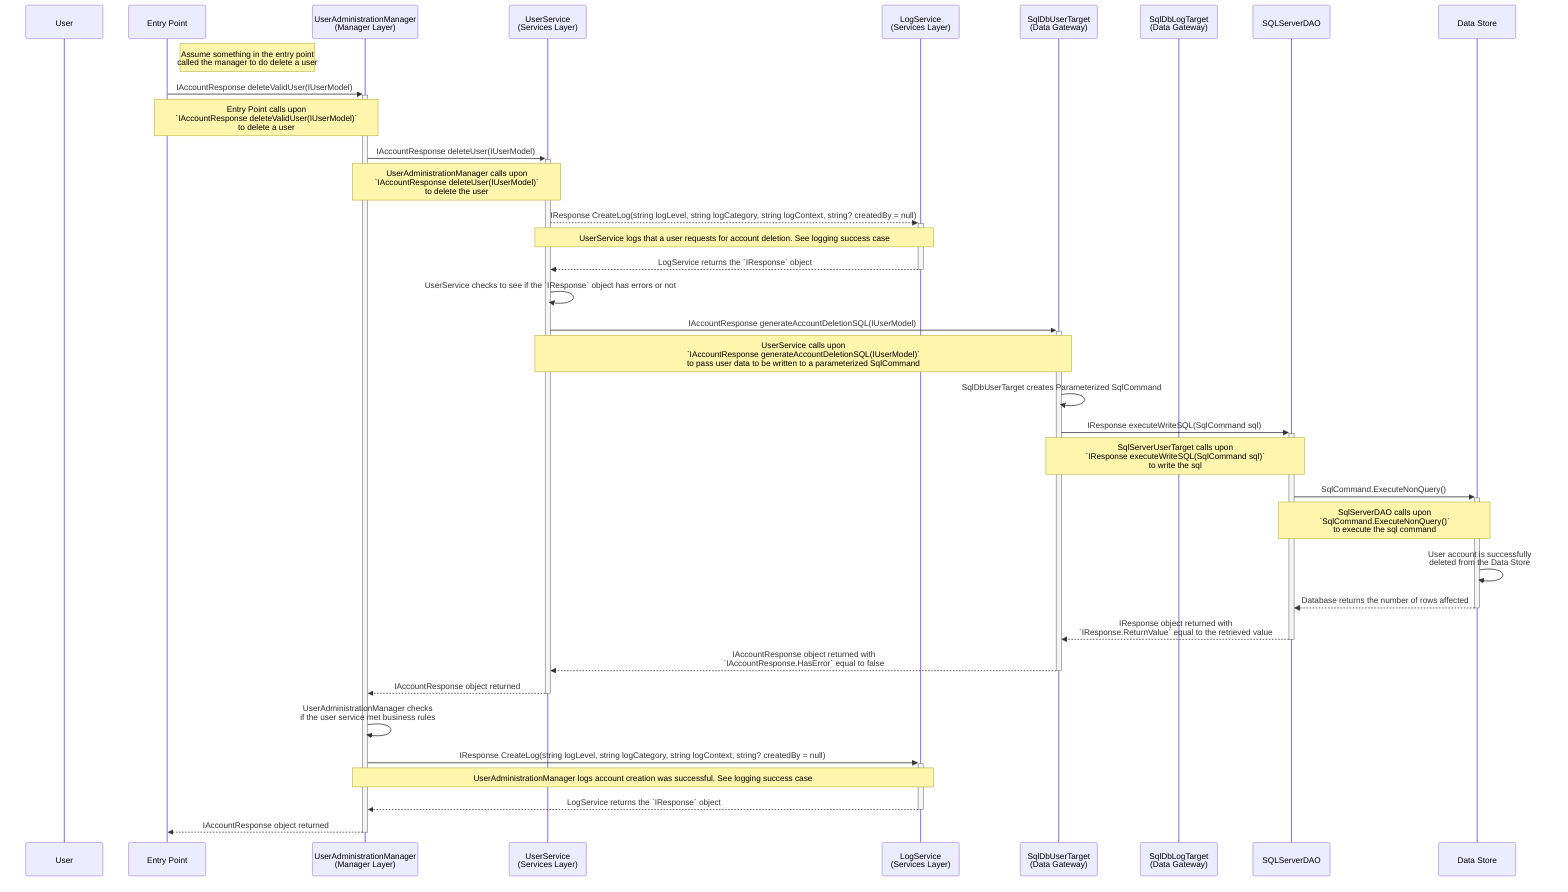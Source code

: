 sequenceDiagram
participant u as User
participant e as Entry Point
participant usm as UserAdministrationManager<br>(Manager Layer)
participant uc as UserService<br>(Services Layer)
participant ll as LogService<br>(Services Layer) 
participant dg as SqlDbUserTarget<br>(Data Gateway)
participant ldg as SqlDbLogTarget<br>(Data Gateway)
participant da as SQLServerDAO
participant ds as Data Store

Note Right of e: Assume something in the entry point<br>called the manager to do delete a user
e->>+usm: IAccountResponse deleteValidUser(IUserModel)
    Note over e,usm: Entry Point calls upon<br>`IAccountResponse deleteValidUser(IUserModel)`<br>to delete a user

usm->>+uc: IAccountResponse deleteUser(IUserModel)
    Note over usm,uc: UserAdministrationManager calls upon<br>`IAccountResponse deleteUser(IUserModel)`<br>to delete the user

# write log
uc-->>+ll: IResponse CreateLog(string logLevel, string logCategory, string logContext, string? createdBy = null)
    Note over uc,ll: UserService logs that a user requests for account deletion. See logging success case

ll-->>-uc: LogService returns the `IResponse` object

uc->>uc: UserService checks to see if the `IResponse` object has errors or not

# delete the user
uc->>+dg: IAccountResponse generateAccountDeletionSQL(IUserModel)
    Note over uc,dg: UserService calls upon<br>`IAccountResponse generateAccountDeletionSQL(IUserModel)`<br>to pass user data to be written to a parameterized SqlCommand

dg->>dg: SqlDbUserTarget creates Parameterized SqlCommand

dg->>+da: IResponse executeWriteSQL(SqlCommand sql)
    Note over dg,da: SqlServerUserTarget calls upon<br>`IResponse executeWriteSQL(SqlCommand sql)`<br>to write the sql

da->>+ds: SqlCommand.ExecuteNonQuery()
    Note over da,ds: SqlServerDAO calls upon<br>`SqlCommand.ExecuteNonQuery()`<br>to execute the sql command

ds->>ds: User account is successfully<br>deleted from the Data Store

ds-->>-da: Database returns the number of rows affected

da-->>-dg: IResponse object returned with<br>`IResponse.ReturnValue` equal to the retrieved value

dg-->>-uc: IAccountResponse object returned with<br>`IAccountResponse.HasError` equal to false

uc-->>-usm: IAccountResponse object returned

# Write log that user was successfully deleted
usm->>usm: UserAdministrationManager checks<br>if the user service met business rules

usm->>+ll: IResponse CreateLog(string logLevel, string logCategory, string logContext, string? createdBy = null)
    Note over usm,ll: UserAdministrationManager logs account creation was successful. See logging success case

ll-->>-usm: LogService returns the `IResponse` object

usm-->>e: IAccountResponse object returned
deactivate usm